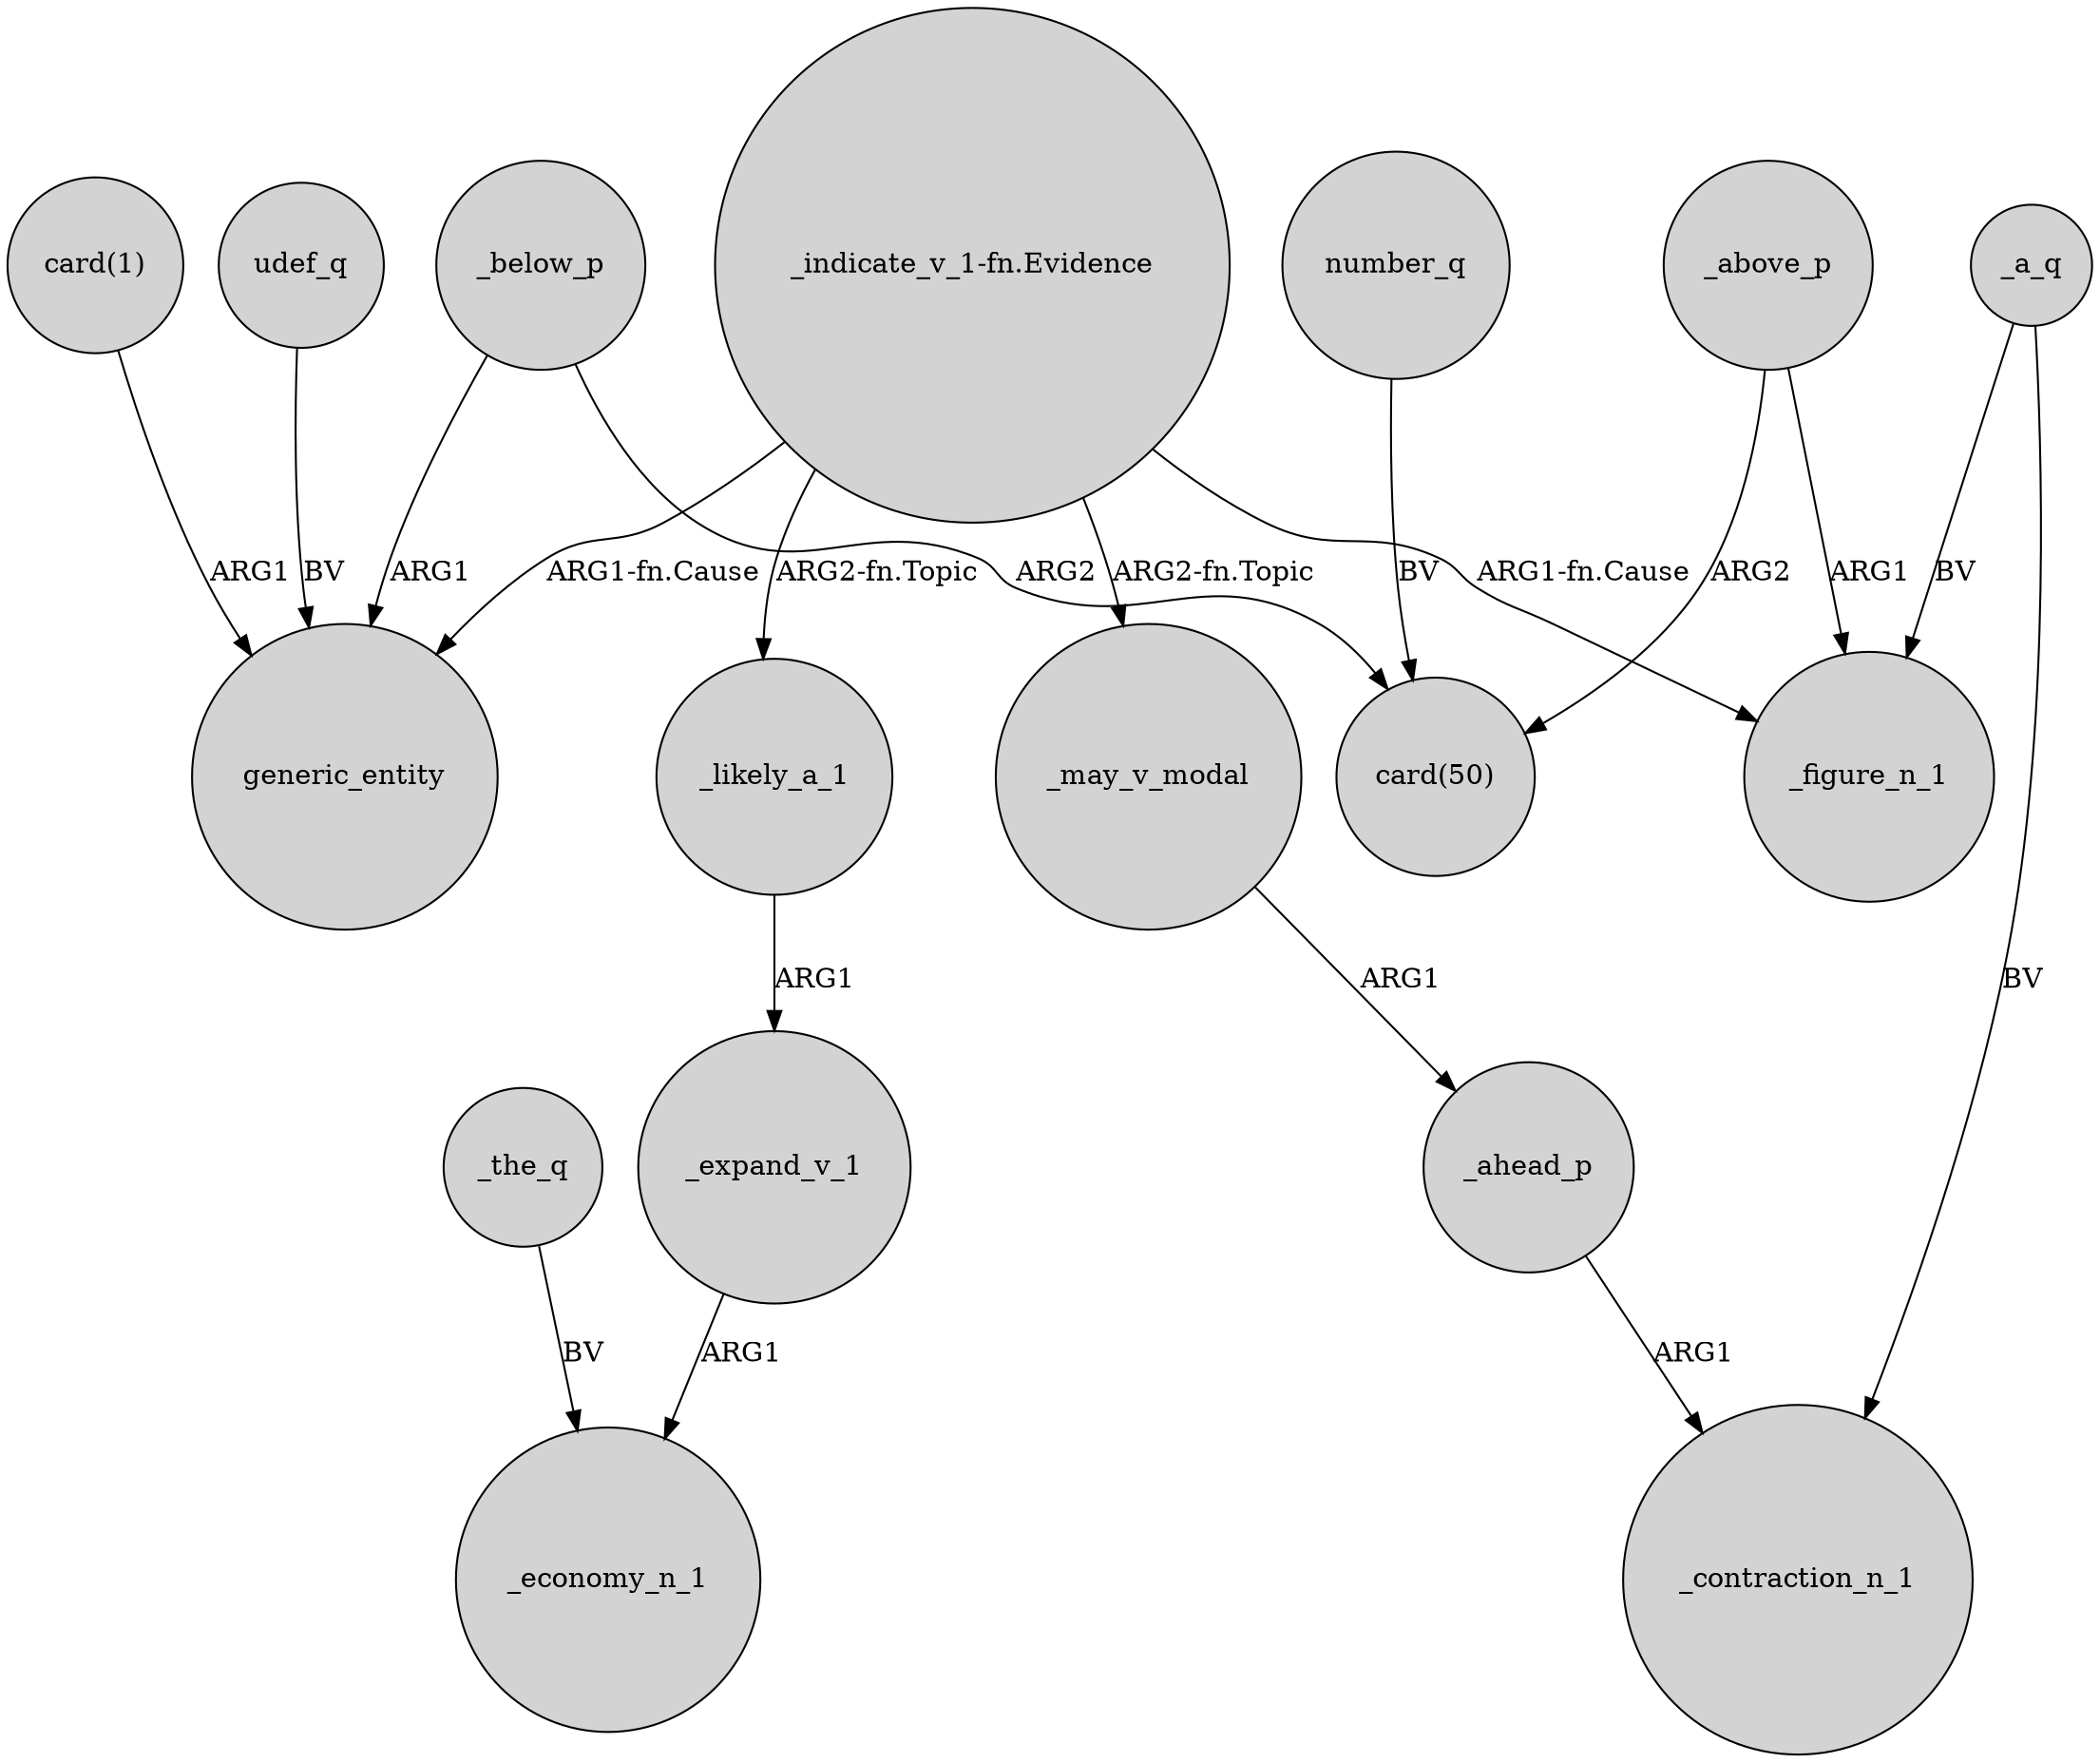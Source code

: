 digraph {
	node [shape=circle style=filled]
	_the_q -> _economy_n_1 [label=BV]
	_below_p -> "card(50)" [label=ARG2]
	"card(1)" -> generic_entity [label=ARG1]
	number_q -> "card(50)" [label=BV]
	_a_q -> _figure_n_1 [label=BV]
	_may_v_modal -> _ahead_p [label=ARG1]
	udef_q -> generic_entity [label=BV]
	_below_p -> generic_entity [label=ARG1]
	"_indicate_v_1-fn.Evidence" -> generic_entity [label="ARG1-fn.Cause"]
	_above_p -> _figure_n_1 [label=ARG1]
	"_indicate_v_1-fn.Evidence" -> _may_v_modal [label="ARG2-fn.Topic"]
	_above_p -> "card(50)" [label=ARG2]
	_expand_v_1 -> _economy_n_1 [label=ARG1]
	_likely_a_1 -> _expand_v_1 [label=ARG1]
	_ahead_p -> _contraction_n_1 [label=ARG1]
	"_indicate_v_1-fn.Evidence" -> _figure_n_1 [label="ARG1-fn.Cause"]
	_a_q -> _contraction_n_1 [label=BV]
	"_indicate_v_1-fn.Evidence" -> _likely_a_1 [label="ARG2-fn.Topic"]
}
